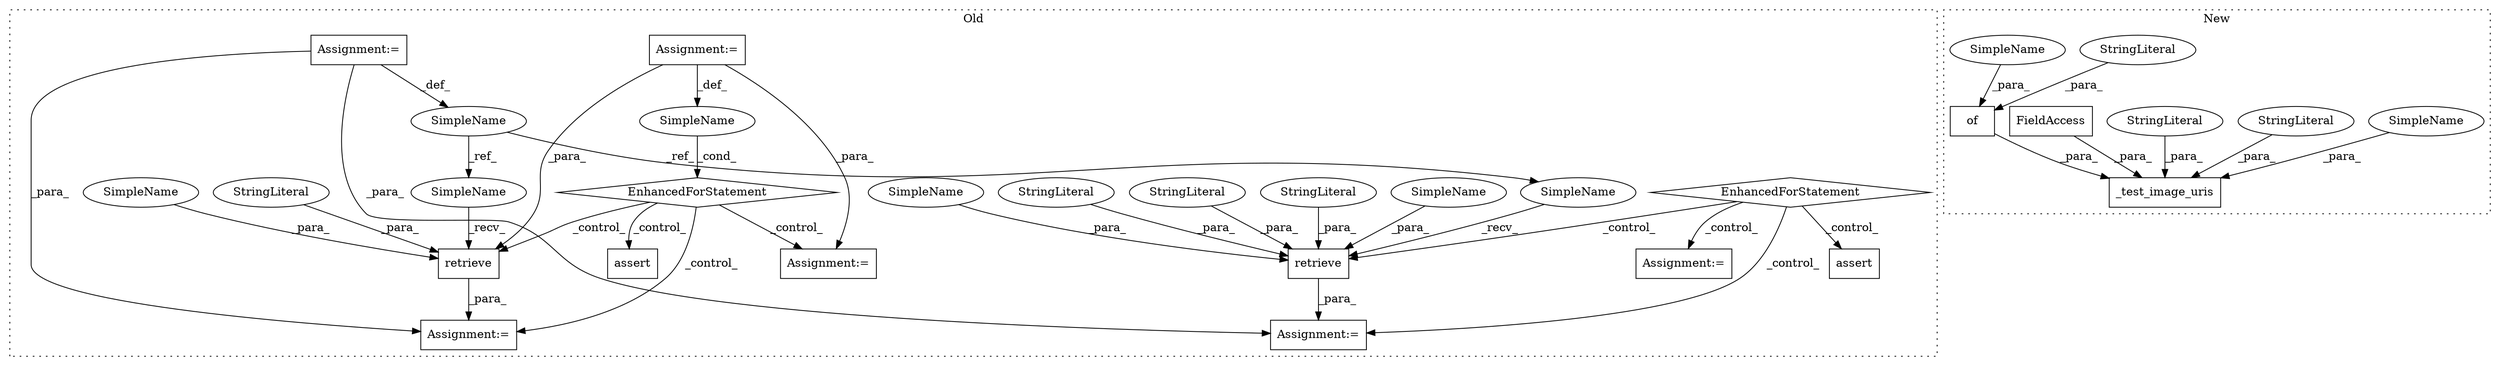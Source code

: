 digraph G {
subgraph cluster0 {
1 [label="assert" a="6" s="3105" l="7" shape="box"];
3 [label="EnhancedForStatement" a="70" s="2738,2849" l="53,2" shape="diamond"];
9 [label="retrieve" a="32" s="2874,2987" l="9,1" shape="box"];
10 [label="SimpleName" a="42" s="2281" l="10" shape="ellipse"];
11 [label="retrieve" a="32" s="2469,2581" l="9,1" shape="box"];
12 [label="SimpleName" a="42" s="2403" l="9" shape="ellipse"];
13 [label="EnhancedForStatement" a="70" s="2318,2444" l="78,2" shape="diamond"];
14 [label="assert" a="6" s="2702" l="7" shape="box"];
15 [label="Assignment:=" a="7" s="2318,2444" l="78,2" shape="box"];
16 [label="Assignment:=" a="7" s="2457" l="1" shape="box"];
17 [label="Assignment:=" a="7" s="3004" l="1" shape="box"];
18 [label="Assignment:=" a="7" s="2862" l="1" shape="box"];
19 [label="Assignment:=" a="7" s="2281" l="10" shape="box"];
20 [label="Assignment:=" a="7" s="2598" l="1" shape="box"];
21 [label="StringLiteral" a="45" s="2883" l="12" shape="ellipse"];
22 [label="StringLiteral" a="45" s="2962" l="14" shape="ellipse"];
23 [label="StringLiteral" a="45" s="2571" l="10" shape="ellipse"];
24 [label="StringLiteral" a="45" s="2977" l="10" shape="ellipse"];
25 [label="SimpleName" a="42" s="2498" l="27" shape="ellipse"];
26 [label="SimpleName" a="42" s="2903" l="27" shape="ellipse"];
29 [label="SimpleName" a="42" s="2863" l="10" shape="ellipse"];
30 [label="SimpleName" a="42" s="2458" l="10" shape="ellipse"];
31 [label="SimpleName" a="42" s="2896" l="6" shape="ellipse"];
label = "Old";
style="dotted";
}
subgraph cluster1 {
2 [label="_test_image_uris" a="32" s="2808,2950" l="17,1" shape="box"];
4 [label="StringLiteral" a="45" s="2897" l="10" shape="ellipse"];
5 [label="StringLiteral" a="45" s="2825" l="12" shape="ellipse"];
6 [label="FieldAccess" a="22" s="2908" l="25" shape="box"];
7 [label="of" a="32" s="2705,2801" l="3,1" shape="box"];
8 [label="StringLiteral" a="45" s="2708" l="21" shape="ellipse"];
27 [label="SimpleName" a="42" s="2730" l="27" shape="ellipse"];
28 [label="SimpleName" a="42" s="2838" l="27" shape="ellipse"];
label = "New";
style="dotted";
}
3 -> 1 [label="_control_"];
3 -> 17 [label="_control_"];
3 -> 9 [label="_control_"];
3 -> 18 [label="_control_"];
4 -> 2 [label="_para_"];
5 -> 2 [label="_para_"];
6 -> 2 [label="_para_"];
7 -> 2 [label="_para_"];
8 -> 7 [label="_para_"];
9 -> 18 [label="_para_"];
10 -> 29 [label="_ref_"];
10 -> 30 [label="_ref_"];
11 -> 16 [label="_para_"];
12 -> 13 [label="_cond_"];
13 -> 16 [label="_control_"];
13 -> 20 [label="_control_"];
13 -> 14 [label="_control_"];
13 -> 11 [label="_control_"];
15 -> 11 [label="_para_"];
15 -> 12 [label="_def_"];
15 -> 20 [label="_para_"];
19 -> 10 [label="_def_"];
19 -> 18 [label="_para_"];
19 -> 16 [label="_para_"];
21 -> 9 [label="_para_"];
22 -> 9 [label="_para_"];
23 -> 11 [label="_para_"];
24 -> 9 [label="_para_"];
25 -> 11 [label="_para_"];
26 -> 9 [label="_para_"];
27 -> 7 [label="_para_"];
28 -> 2 [label="_para_"];
29 -> 9 [label="_recv_"];
30 -> 11 [label="_recv_"];
31 -> 9 [label="_para_"];
}